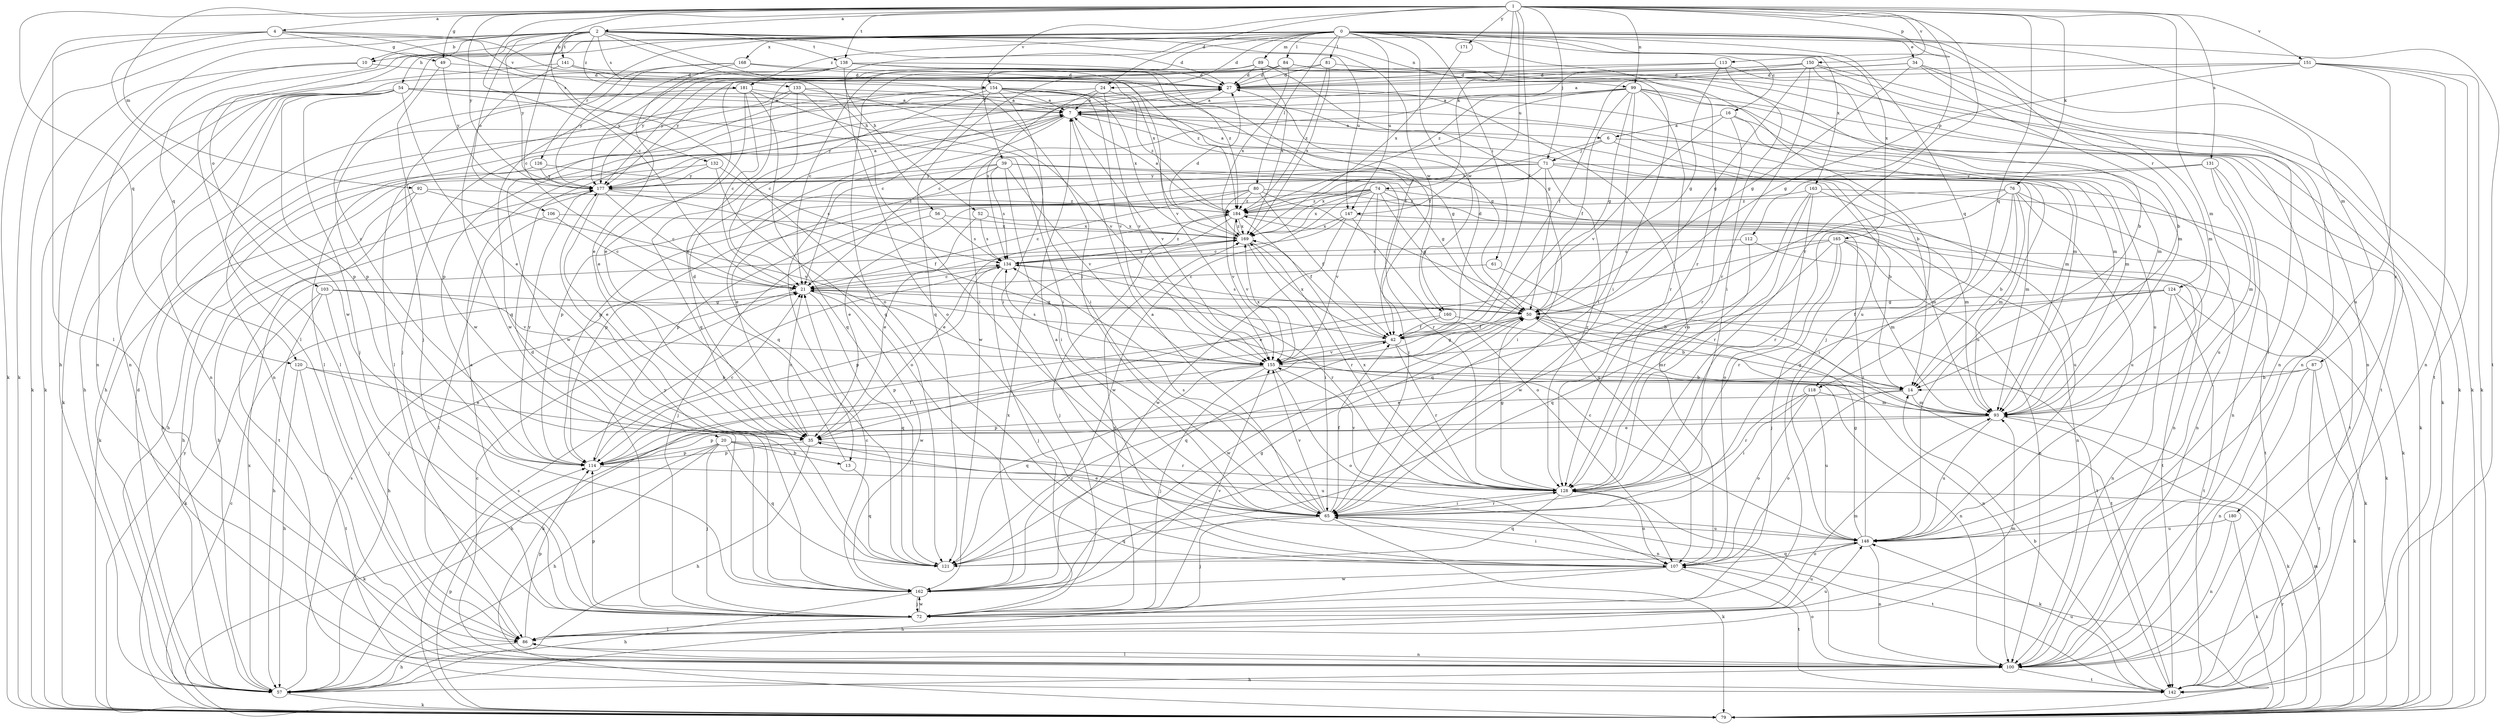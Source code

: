 strict digraph  {
0;
1;
2;
4;
6;
7;
10;
13;
14;
16;
20;
21;
24;
27;
34;
35;
39;
42;
49;
50;
52;
54;
56;
57;
61;
65;
71;
72;
74;
76;
79;
80;
81;
84;
86;
87;
89;
92;
93;
99;
100;
103;
106;
107;
112;
113;
114;
118;
120;
121;
124;
126;
128;
131;
132;
133;
134;
138;
141;
142;
147;
148;
150;
151;
154;
155;
160;
162;
163;
165;
168;
169;
171;
177;
180;
181;
184;
0 -> 10  [label=b];
0 -> 16  [label=c];
0 -> 20  [label=c];
0 -> 24  [label=d];
0 -> 34  [label=e];
0 -> 39  [label=f];
0 -> 52  [label=h];
0 -> 54  [label=h];
0 -> 61  [label=i];
0 -> 80  [label=l];
0 -> 81  [label=l];
0 -> 84  [label=l];
0 -> 86  [label=l];
0 -> 87  [label=m];
0 -> 89  [label=m];
0 -> 118  [label=q];
0 -> 124  [label=r];
0 -> 126  [label=r];
0 -> 128  [label=r];
0 -> 147  [label=u];
0 -> 160  [label=w];
0 -> 163  [label=x];
0 -> 165  [label=x];
0 -> 168  [label=x];
0 -> 180  [label=z];
0 -> 181  [label=z];
1 -> 2  [label=a];
1 -> 4  [label=a];
1 -> 21  [label=c];
1 -> 24  [label=d];
1 -> 42  [label=f];
1 -> 49  [label=g];
1 -> 71  [label=j];
1 -> 74  [label=k];
1 -> 76  [label=k];
1 -> 92  [label=m];
1 -> 93  [label=m];
1 -> 99  [label=n];
1 -> 112  [label=p];
1 -> 113  [label=p];
1 -> 118  [label=q];
1 -> 120  [label=q];
1 -> 128  [label=r];
1 -> 131  [label=s];
1 -> 132  [label=s];
1 -> 138  [label=t];
1 -> 147  [label=u];
1 -> 150  [label=v];
1 -> 151  [label=v];
1 -> 154  [label=v];
1 -> 171  [label=y];
1 -> 177  [label=y];
2 -> 10  [label=b];
2 -> 21  [label=c];
2 -> 27  [label=d];
2 -> 56  [label=h];
2 -> 57  [label=h];
2 -> 65  [label=i];
2 -> 79  [label=k];
2 -> 99  [label=n];
2 -> 103  [label=o];
2 -> 106  [label=o];
2 -> 120  [label=q];
2 -> 133  [label=s];
2 -> 138  [label=t];
2 -> 141  [label=t];
2 -> 142  [label=t];
2 -> 147  [label=u];
2 -> 160  [label=w];
2 -> 177  [label=y];
2 -> 181  [label=z];
4 -> 49  [label=g];
4 -> 79  [label=k];
4 -> 86  [label=l];
4 -> 107  [label=o];
4 -> 154  [label=v];
4 -> 162  [label=w];
4 -> 169  [label=x];
6 -> 71  [label=j];
6 -> 79  [label=k];
6 -> 148  [label=u];
6 -> 184  [label=z];
7 -> 6  [label=a];
7 -> 13  [label=b];
7 -> 50  [label=g];
7 -> 93  [label=m];
7 -> 121  [label=q];
7 -> 155  [label=v];
7 -> 177  [label=y];
10 -> 27  [label=d];
10 -> 79  [label=k];
10 -> 100  [label=n];
13 -> 27  [label=d];
13 -> 121  [label=q];
14 -> 93  [label=m];
14 -> 107  [label=o];
14 -> 114  [label=p];
16 -> 6  [label=a];
16 -> 93  [label=m];
16 -> 128  [label=r];
16 -> 148  [label=u];
16 -> 155  [label=v];
20 -> 13  [label=b];
20 -> 57  [label=h];
20 -> 72  [label=j];
20 -> 79  [label=k];
20 -> 114  [label=p];
20 -> 121  [label=q];
20 -> 128  [label=r];
20 -> 148  [label=u];
21 -> 50  [label=g];
21 -> 57  [label=h];
21 -> 121  [label=q];
21 -> 142  [label=t];
21 -> 162  [label=w];
24 -> 7  [label=a];
24 -> 57  [label=h];
24 -> 134  [label=s];
24 -> 155  [label=v];
24 -> 184  [label=z];
27 -> 7  [label=a];
27 -> 86  [label=l];
27 -> 93  [label=m];
27 -> 107  [label=o];
34 -> 14  [label=b];
34 -> 27  [label=d];
34 -> 35  [label=e];
34 -> 50  [label=g];
34 -> 93  [label=m];
34 -> 100  [label=n];
35 -> 21  [label=c];
35 -> 57  [label=h];
35 -> 100  [label=n];
35 -> 114  [label=p];
39 -> 14  [label=b];
39 -> 50  [label=g];
39 -> 65  [label=i];
39 -> 79  [label=k];
39 -> 114  [label=p];
39 -> 134  [label=s];
39 -> 155  [label=v];
39 -> 177  [label=y];
42 -> 27  [label=d];
42 -> 79  [label=k];
42 -> 100  [label=n];
42 -> 128  [label=r];
42 -> 155  [label=v];
42 -> 169  [label=x];
49 -> 27  [label=d];
49 -> 162  [label=w];
49 -> 177  [label=y];
50 -> 42  [label=f];
50 -> 93  [label=m];
50 -> 121  [label=q];
50 -> 134  [label=s];
50 -> 142  [label=t];
50 -> 162  [label=w];
52 -> 35  [label=e];
52 -> 134  [label=s];
52 -> 169  [label=x];
54 -> 7  [label=a];
54 -> 35  [label=e];
54 -> 57  [label=h];
54 -> 65  [label=i];
54 -> 72  [label=j];
54 -> 79  [label=k];
54 -> 86  [label=l];
54 -> 93  [label=m];
54 -> 100  [label=n];
54 -> 114  [label=p];
54 -> 148  [label=u];
56 -> 72  [label=j];
56 -> 134  [label=s];
56 -> 169  [label=x];
57 -> 27  [label=d];
57 -> 79  [label=k];
57 -> 134  [label=s];
57 -> 169  [label=x];
61 -> 14  [label=b];
61 -> 21  [label=c];
65 -> 7  [label=a];
65 -> 35  [label=e];
65 -> 42  [label=f];
65 -> 72  [label=j];
65 -> 79  [label=k];
65 -> 121  [label=q];
65 -> 128  [label=r];
65 -> 134  [label=s];
65 -> 142  [label=t];
65 -> 148  [label=u];
65 -> 155  [label=v];
71 -> 7  [label=a];
71 -> 35  [label=e];
71 -> 65  [label=i];
71 -> 93  [label=m];
71 -> 128  [label=r];
71 -> 142  [label=t];
71 -> 169  [label=x];
71 -> 177  [label=y];
72 -> 7  [label=a];
72 -> 27  [label=d];
72 -> 86  [label=l];
72 -> 93  [label=m];
72 -> 114  [label=p];
72 -> 148  [label=u];
72 -> 155  [label=v];
72 -> 162  [label=w];
72 -> 169  [label=x];
74 -> 35  [label=e];
74 -> 50  [label=g];
74 -> 65  [label=i];
74 -> 93  [label=m];
74 -> 100  [label=n];
74 -> 114  [label=p];
74 -> 155  [label=v];
74 -> 162  [label=w];
74 -> 169  [label=x];
74 -> 184  [label=z];
76 -> 14  [label=b];
76 -> 65  [label=i];
76 -> 93  [label=m];
76 -> 100  [label=n];
76 -> 121  [label=q];
76 -> 128  [label=r];
76 -> 148  [label=u];
76 -> 184  [label=z];
79 -> 21  [label=c];
79 -> 93  [label=m];
79 -> 114  [label=p];
79 -> 128  [label=r];
79 -> 134  [label=s];
79 -> 177  [label=y];
80 -> 21  [label=c];
80 -> 42  [label=f];
80 -> 93  [label=m];
80 -> 107  [label=o];
80 -> 114  [label=p];
80 -> 155  [label=v];
80 -> 184  [label=z];
81 -> 27  [label=d];
81 -> 35  [label=e];
81 -> 79  [label=k];
81 -> 169  [label=x];
81 -> 184  [label=z];
84 -> 27  [label=d];
84 -> 93  [label=m];
84 -> 100  [label=n];
84 -> 121  [label=q];
84 -> 169  [label=x];
84 -> 177  [label=y];
86 -> 57  [label=h];
86 -> 93  [label=m];
86 -> 100  [label=n];
86 -> 114  [label=p];
86 -> 148  [label=u];
87 -> 14  [label=b];
87 -> 35  [label=e];
87 -> 79  [label=k];
87 -> 100  [label=n];
87 -> 142  [label=t];
89 -> 21  [label=c];
89 -> 27  [label=d];
89 -> 50  [label=g];
89 -> 65  [label=i];
89 -> 72  [label=j];
89 -> 121  [label=q];
89 -> 169  [label=x];
89 -> 177  [label=y];
92 -> 57  [label=h];
92 -> 142  [label=t];
92 -> 155  [label=v];
92 -> 184  [label=z];
93 -> 35  [label=e];
93 -> 50  [label=g];
93 -> 79  [label=k];
93 -> 114  [label=p];
93 -> 148  [label=u];
99 -> 7  [label=a];
99 -> 21  [label=c];
99 -> 42  [label=f];
99 -> 50  [label=g];
99 -> 65  [label=i];
99 -> 79  [label=k];
99 -> 93  [label=m];
99 -> 114  [label=p];
99 -> 128  [label=r];
99 -> 142  [label=t];
99 -> 162  [label=w];
100 -> 21  [label=c];
100 -> 57  [label=h];
100 -> 86  [label=l];
100 -> 107  [label=o];
100 -> 142  [label=t];
103 -> 50  [label=g];
103 -> 57  [label=h];
103 -> 72  [label=j];
103 -> 79  [label=k];
103 -> 155  [label=v];
106 -> 21  [label=c];
106 -> 86  [label=l];
106 -> 169  [label=x];
107 -> 7  [label=a];
107 -> 57  [label=h];
107 -> 65  [label=i];
107 -> 142  [label=t];
107 -> 162  [label=w];
112 -> 79  [label=k];
112 -> 128  [label=r];
112 -> 134  [label=s];
113 -> 27  [label=d];
113 -> 50  [label=g];
113 -> 65  [label=i];
113 -> 100  [label=n];
113 -> 177  [label=y];
114 -> 21  [label=c];
114 -> 42  [label=f];
114 -> 128  [label=r];
114 -> 177  [label=y];
118 -> 65  [label=i];
118 -> 93  [label=m];
118 -> 107  [label=o];
118 -> 128  [label=r];
118 -> 148  [label=u];
120 -> 14  [label=b];
120 -> 35  [label=e];
120 -> 57  [label=h];
120 -> 142  [label=t];
124 -> 42  [label=f];
124 -> 50  [label=g];
124 -> 79  [label=k];
124 -> 100  [label=n];
124 -> 142  [label=t];
124 -> 155  [label=v];
126 -> 57  [label=h];
126 -> 128  [label=r];
126 -> 177  [label=y];
128 -> 50  [label=g];
128 -> 65  [label=i];
128 -> 79  [label=k];
128 -> 107  [label=o];
128 -> 121  [label=q];
128 -> 155  [label=v];
128 -> 169  [label=x];
131 -> 93  [label=m];
131 -> 100  [label=n];
131 -> 114  [label=p];
131 -> 148  [label=u];
131 -> 177  [label=y];
132 -> 57  [label=h];
132 -> 107  [label=o];
132 -> 134  [label=s];
132 -> 177  [label=y];
133 -> 7  [label=a];
133 -> 21  [label=c];
133 -> 65  [label=i];
133 -> 86  [label=l];
133 -> 100  [label=n];
133 -> 155  [label=v];
134 -> 21  [label=c];
134 -> 72  [label=j];
134 -> 114  [label=p];
134 -> 128  [label=r];
134 -> 184  [label=z];
138 -> 27  [label=d];
138 -> 42  [label=f];
138 -> 100  [label=n];
138 -> 107  [label=o];
138 -> 121  [label=q];
138 -> 155  [label=v];
138 -> 177  [label=y];
138 -> 184  [label=z];
141 -> 27  [label=d];
141 -> 79  [label=k];
141 -> 162  [label=w];
141 -> 184  [label=z];
142 -> 14  [label=b];
142 -> 148  [label=u];
147 -> 21  [label=c];
147 -> 107  [label=o];
147 -> 142  [label=t];
147 -> 162  [label=w];
147 -> 169  [label=x];
148 -> 21  [label=c];
148 -> 50  [label=g];
148 -> 100  [label=n];
148 -> 107  [label=o];
148 -> 121  [label=q];
148 -> 184  [label=z];
150 -> 14  [label=b];
150 -> 27  [label=d];
150 -> 42  [label=f];
150 -> 50  [label=g];
150 -> 79  [label=k];
150 -> 86  [label=l];
150 -> 128  [label=r];
150 -> 184  [label=z];
151 -> 7  [label=a];
151 -> 27  [label=d];
151 -> 50  [label=g];
151 -> 79  [label=k];
151 -> 100  [label=n];
151 -> 142  [label=t];
151 -> 148  [label=u];
154 -> 7  [label=a];
154 -> 14  [label=b];
154 -> 21  [label=c];
154 -> 50  [label=g];
154 -> 65  [label=i];
154 -> 72  [label=j];
154 -> 121  [label=q];
154 -> 155  [label=v];
154 -> 162  [label=w];
154 -> 169  [label=x];
155 -> 14  [label=b];
155 -> 50  [label=g];
155 -> 57  [label=h];
155 -> 72  [label=j];
155 -> 100  [label=n];
155 -> 107  [label=o];
155 -> 121  [label=q];
155 -> 134  [label=s];
155 -> 169  [label=x];
160 -> 14  [label=b];
160 -> 42  [label=f];
160 -> 114  [label=p];
162 -> 21  [label=c];
162 -> 50  [label=g];
162 -> 57  [label=h];
162 -> 72  [label=j];
162 -> 169  [label=x];
162 -> 177  [label=y];
163 -> 79  [label=k];
163 -> 107  [label=o];
163 -> 128  [label=r];
163 -> 148  [label=u];
163 -> 162  [label=w];
163 -> 184  [label=z];
165 -> 35  [label=e];
165 -> 72  [label=j];
165 -> 93  [label=m];
165 -> 100  [label=n];
165 -> 121  [label=q];
165 -> 128  [label=r];
165 -> 134  [label=s];
165 -> 142  [label=t];
168 -> 27  [label=d];
168 -> 35  [label=e];
168 -> 42  [label=f];
168 -> 72  [label=j];
168 -> 177  [label=y];
169 -> 27  [label=d];
169 -> 65  [label=i];
169 -> 128  [label=r];
169 -> 134  [label=s];
169 -> 184  [label=z];
171 -> 169  [label=x];
177 -> 7  [label=a];
177 -> 21  [label=c];
177 -> 35  [label=e];
177 -> 42  [label=f];
177 -> 57  [label=h];
177 -> 184  [label=z];
180 -> 79  [label=k];
180 -> 100  [label=n];
180 -> 148  [label=u];
181 -> 7  [label=a];
181 -> 21  [label=c];
181 -> 35  [label=e];
181 -> 65  [label=i];
181 -> 114  [label=p];
181 -> 121  [label=q];
184 -> 7  [label=a];
184 -> 35  [label=e];
184 -> 42  [label=f];
184 -> 72  [label=j];
184 -> 100  [label=n];
184 -> 155  [label=v];
184 -> 169  [label=x];
}
